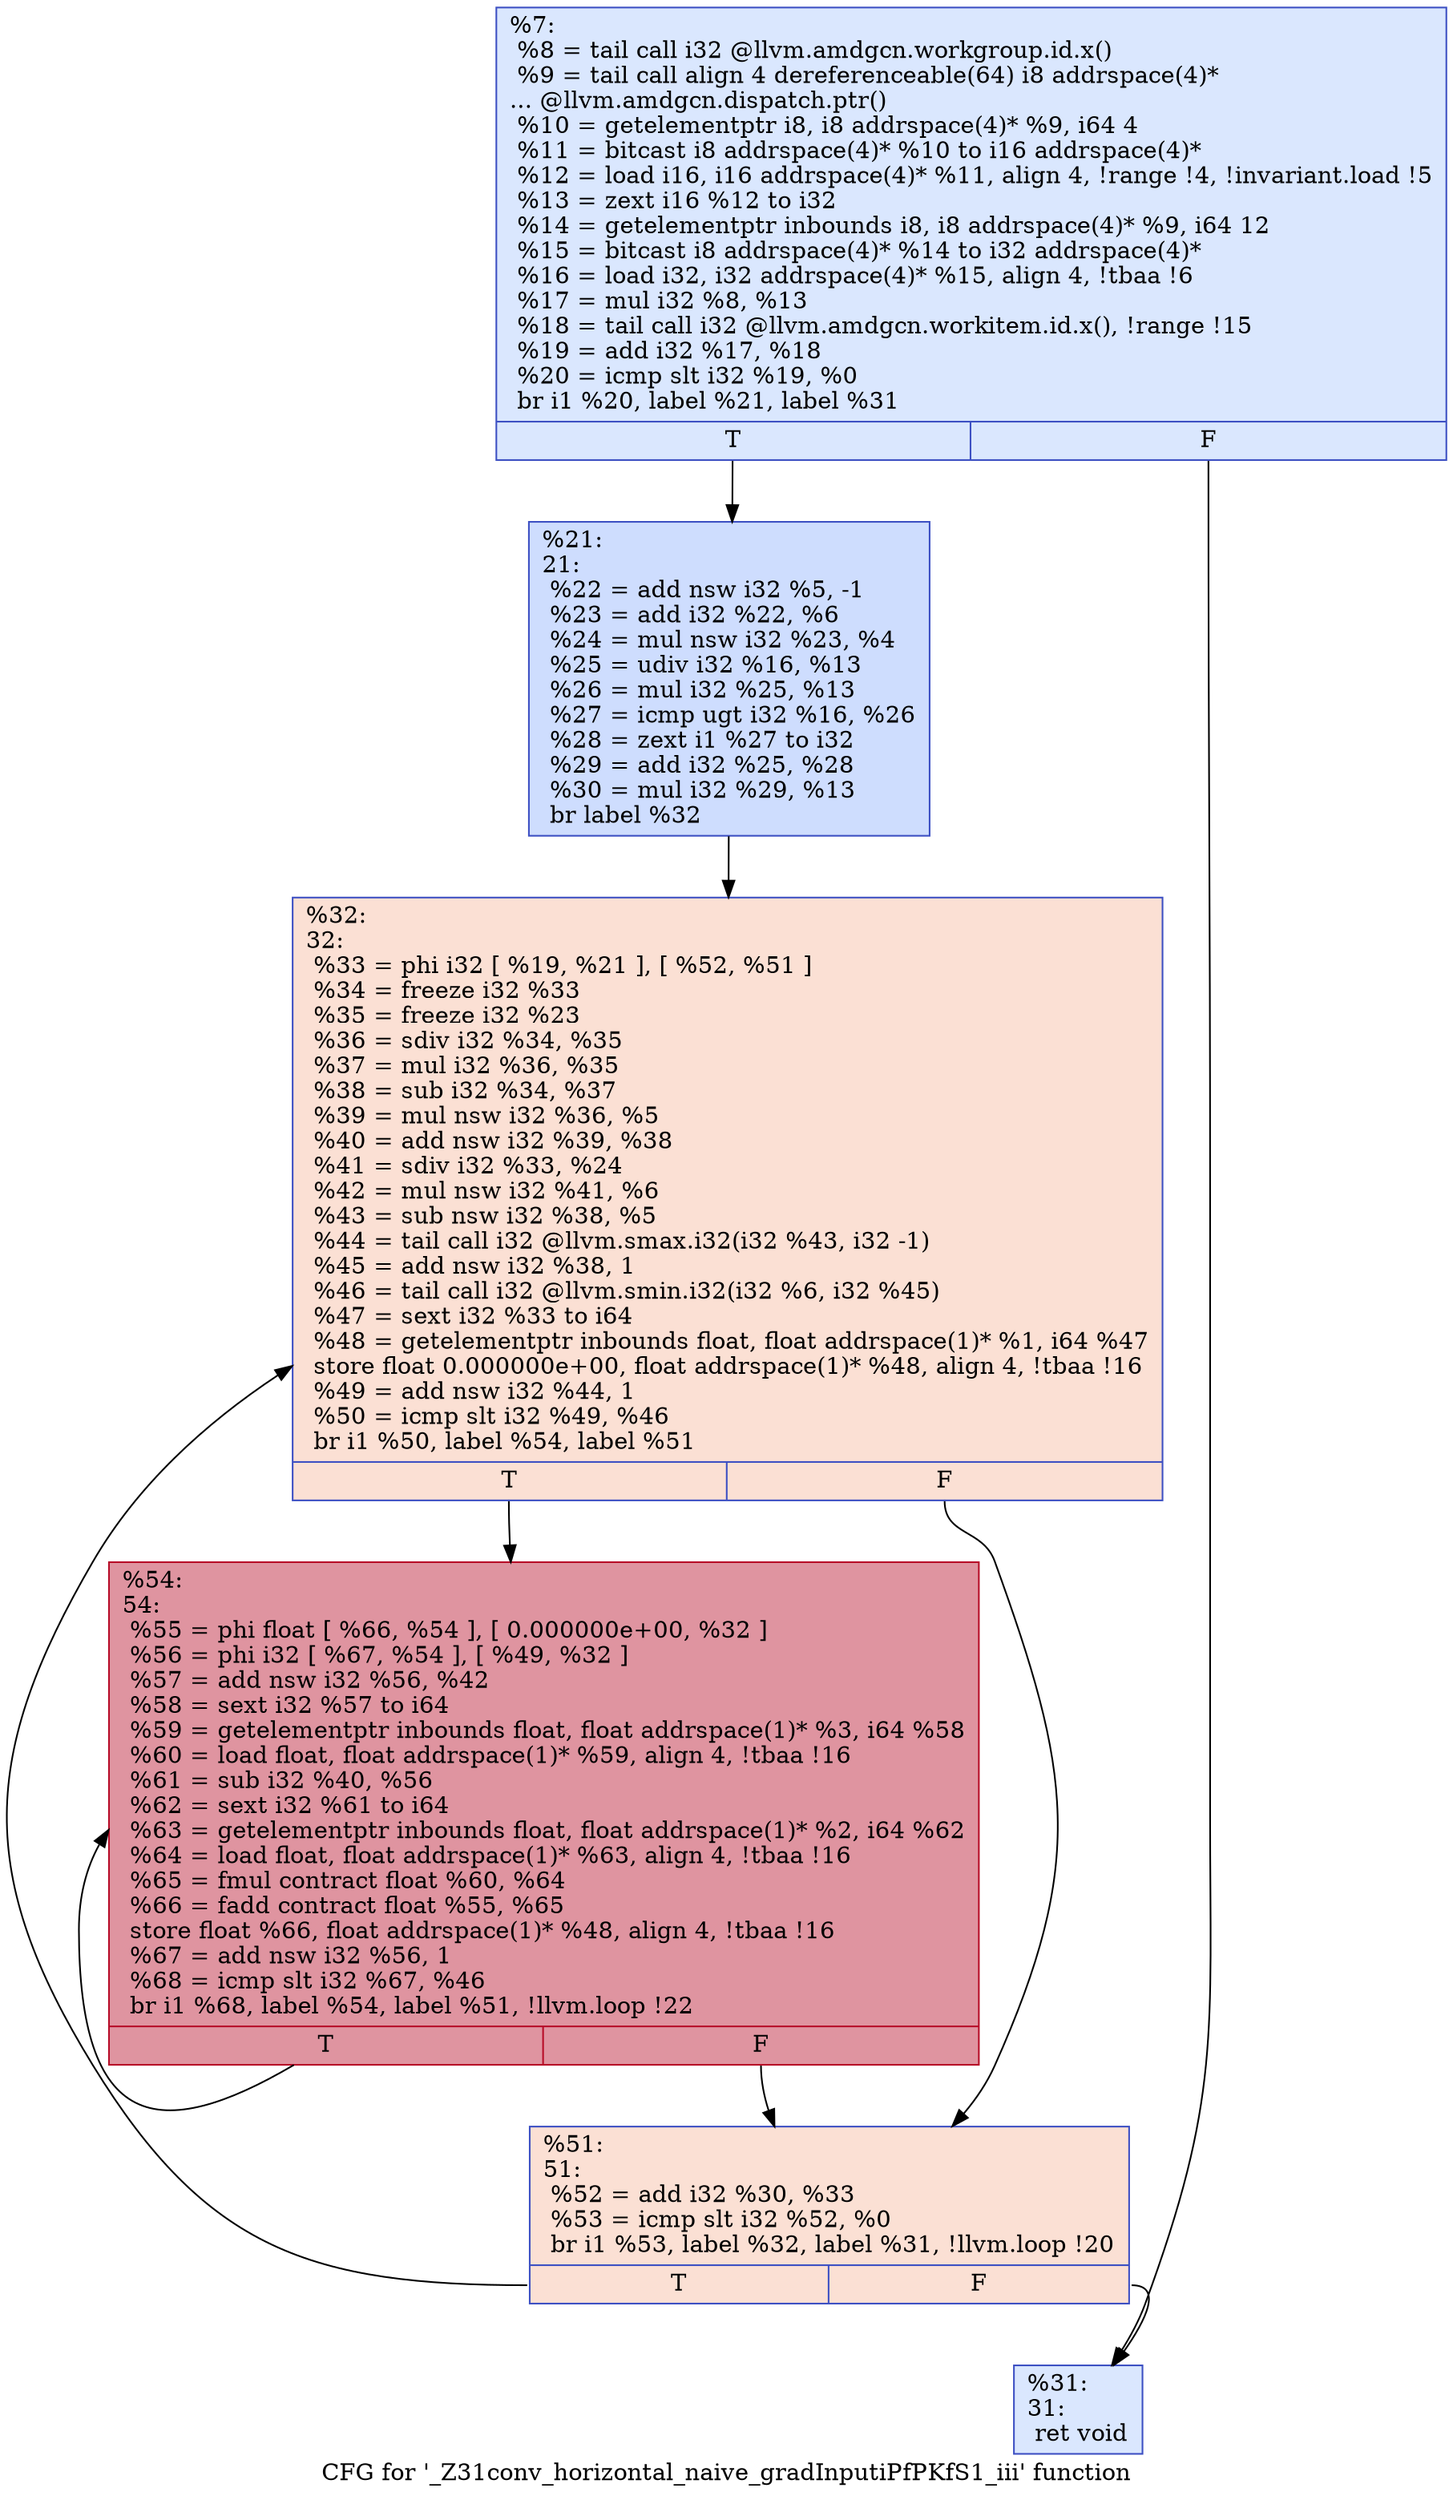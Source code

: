 digraph "CFG for '_Z31conv_horizontal_naive_gradInputiPfPKfS1_iii' function" {
	label="CFG for '_Z31conv_horizontal_naive_gradInputiPfPKfS1_iii' function";

	Node0x5f41be0 [shape=record,color="#3d50c3ff", style=filled, fillcolor="#abc8fd70",label="{%7:\l  %8 = tail call i32 @llvm.amdgcn.workgroup.id.x()\l  %9 = tail call align 4 dereferenceable(64) i8 addrspace(4)*\l... @llvm.amdgcn.dispatch.ptr()\l  %10 = getelementptr i8, i8 addrspace(4)* %9, i64 4\l  %11 = bitcast i8 addrspace(4)* %10 to i16 addrspace(4)*\l  %12 = load i16, i16 addrspace(4)* %11, align 4, !range !4, !invariant.load !5\l  %13 = zext i16 %12 to i32\l  %14 = getelementptr inbounds i8, i8 addrspace(4)* %9, i64 12\l  %15 = bitcast i8 addrspace(4)* %14 to i32 addrspace(4)*\l  %16 = load i32, i32 addrspace(4)* %15, align 4, !tbaa !6\l  %17 = mul i32 %8, %13\l  %18 = tail call i32 @llvm.amdgcn.workitem.id.x(), !range !15\l  %19 = add i32 %17, %18\l  %20 = icmp slt i32 %19, %0\l  br i1 %20, label %21, label %31\l|{<s0>T|<s1>F}}"];
	Node0x5f41be0:s0 -> Node0x5f43e40;
	Node0x5f41be0:s1 -> Node0x5f43ed0;
	Node0x5f43e40 [shape=record,color="#3d50c3ff", style=filled, fillcolor="#8fb1fe70",label="{%21:\l21:                                               \l  %22 = add nsw i32 %5, -1\l  %23 = add i32 %22, %6\l  %24 = mul nsw i32 %23, %4\l  %25 = udiv i32 %16, %13\l  %26 = mul i32 %25, %13\l  %27 = icmp ugt i32 %16, %26\l  %28 = zext i1 %27 to i32\l  %29 = add i32 %25, %28\l  %30 = mul i32 %29, %13\l  br label %32\l}"];
	Node0x5f43e40 -> Node0x5f44500;
	Node0x5f43ed0 [shape=record,color="#3d50c3ff", style=filled, fillcolor="#abc8fd70",label="{%31:\l31:                                               \l  ret void\l}"];
	Node0x5f44500 [shape=record,color="#3d50c3ff", style=filled, fillcolor="#f7b99e70",label="{%32:\l32:                                               \l  %33 = phi i32 [ %19, %21 ], [ %52, %51 ]\l  %34 = freeze i32 %33\l  %35 = freeze i32 %23\l  %36 = sdiv i32 %34, %35\l  %37 = mul i32 %36, %35\l  %38 = sub i32 %34, %37\l  %39 = mul nsw i32 %36, %5\l  %40 = add nsw i32 %39, %38\l  %41 = sdiv i32 %33, %24\l  %42 = mul nsw i32 %41, %6\l  %43 = sub nsw i32 %38, %5\l  %44 = tail call i32 @llvm.smax.i32(i32 %43, i32 -1)\l  %45 = add nsw i32 %38, 1\l  %46 = tail call i32 @llvm.smin.i32(i32 %6, i32 %45)\l  %47 = sext i32 %33 to i64\l  %48 = getelementptr inbounds float, float addrspace(1)* %1, i64 %47\l  store float 0.000000e+00, float addrspace(1)* %48, align 4, !tbaa !16\l  %49 = add nsw i32 %44, 1\l  %50 = icmp slt i32 %49, %46\l  br i1 %50, label %54, label %51\l|{<s0>T|<s1>F}}"];
	Node0x5f44500:s0 -> Node0x5f46170;
	Node0x5f44500:s1 -> Node0x5f438f0;
	Node0x5f438f0 [shape=record,color="#3d50c3ff", style=filled, fillcolor="#f7b99e70",label="{%51:\l51:                                               \l  %52 = add i32 %30, %33\l  %53 = icmp slt i32 %52, %0\l  br i1 %53, label %32, label %31, !llvm.loop !20\l|{<s0>T|<s1>F}}"];
	Node0x5f438f0:s0 -> Node0x5f44500;
	Node0x5f438f0:s1 -> Node0x5f43ed0;
	Node0x5f46170 [shape=record,color="#b70d28ff", style=filled, fillcolor="#b70d2870",label="{%54:\l54:                                               \l  %55 = phi float [ %66, %54 ], [ 0.000000e+00, %32 ]\l  %56 = phi i32 [ %67, %54 ], [ %49, %32 ]\l  %57 = add nsw i32 %56, %42\l  %58 = sext i32 %57 to i64\l  %59 = getelementptr inbounds float, float addrspace(1)* %3, i64 %58\l  %60 = load float, float addrspace(1)* %59, align 4, !tbaa !16\l  %61 = sub i32 %40, %56\l  %62 = sext i32 %61 to i64\l  %63 = getelementptr inbounds float, float addrspace(1)* %2, i64 %62\l  %64 = load float, float addrspace(1)* %63, align 4, !tbaa !16\l  %65 = fmul contract float %60, %64\l  %66 = fadd contract float %55, %65\l  store float %66, float addrspace(1)* %48, align 4, !tbaa !16\l  %67 = add nsw i32 %56, 1\l  %68 = icmp slt i32 %67, %46\l  br i1 %68, label %54, label %51, !llvm.loop !22\l|{<s0>T|<s1>F}}"];
	Node0x5f46170:s0 -> Node0x5f46170;
	Node0x5f46170:s1 -> Node0x5f438f0;
}

